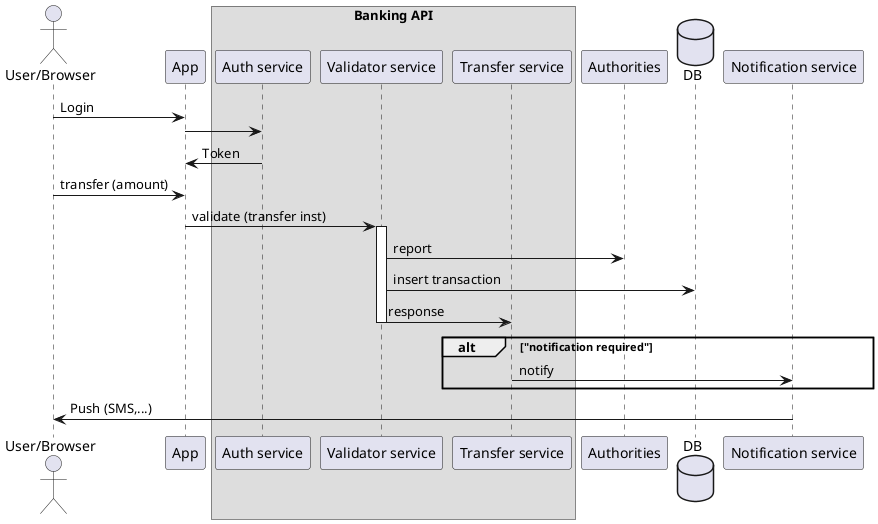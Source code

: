 @startuml

actor "User/Browser" as u
participant "App" as app
box "Banking API" 
participant "Auth service" as auth
participant "Validator service" as val
participant "Transfer service" as trsf
end box
participant "Authorities" as gov
database "DB" as DB
participant "Notification service" as notif


u-> app: Login
app -> auth: 
auth -> app: Token

u -> app: transfer (amount)
app -> val: validate (transfer inst)
activate val
val -> gov: report
val -> DB: insert transaction
val -> trsf: response
alt "notification required"
deactivate val
trsf -> notif: notify
end
notif -> u: Push (SMS,...)

@enduml